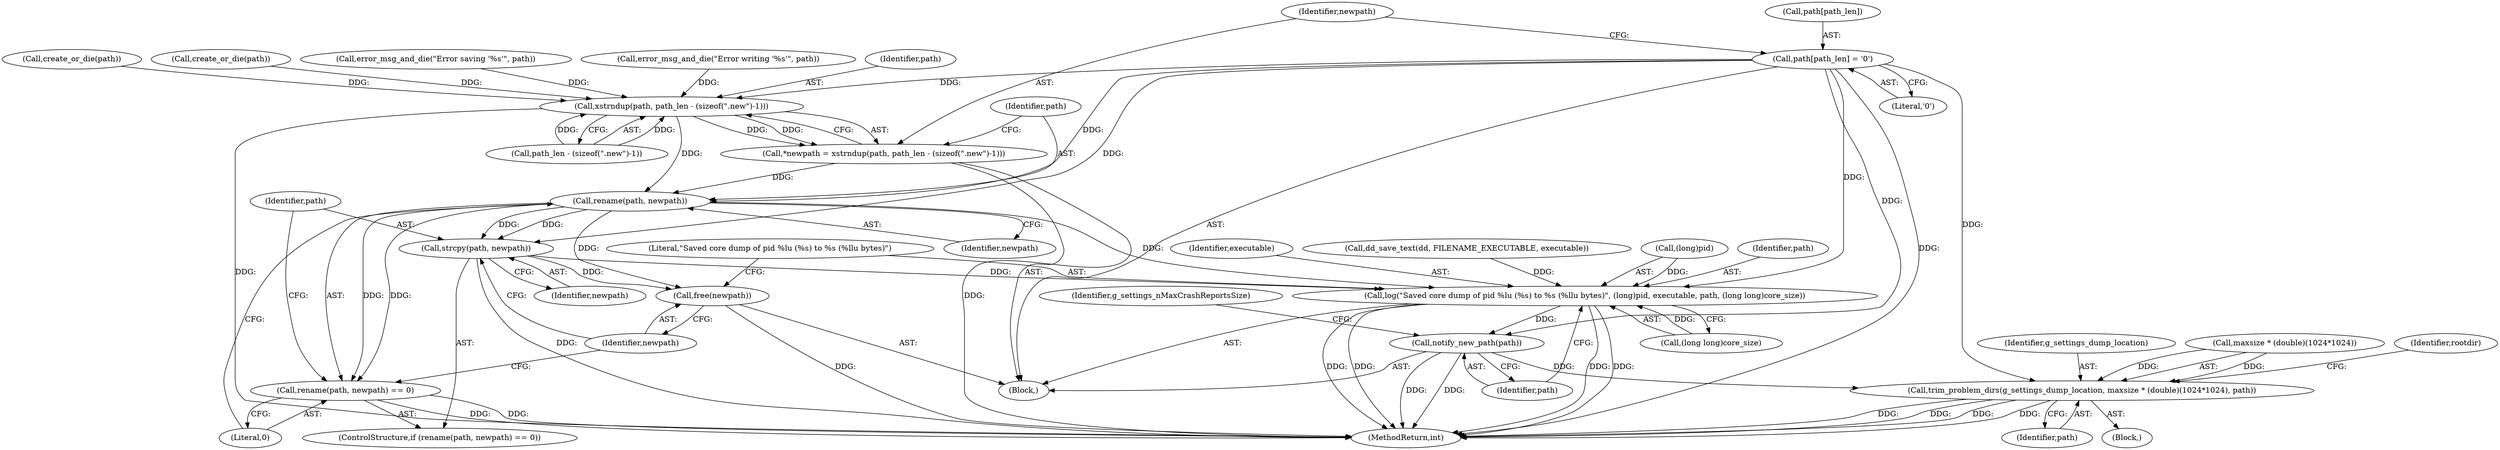digraph "0_abrt_4f2c1ddd3e3b81d2d5146b883115371f1cada9f9@array" {
"1001038" [label="(Call,path[path_len] = '\0')"];
"1001046" [label="(Call,xstrndup(path, path_len - (sizeof(\".new\")-1)))"];
"1001044" [label="(Call,*newpath = xstrndup(path, path_len - (sizeof(\".new\")-1)))"];
"1001056" [label="(Call,rename(path, newpath))"];
"1001055" [label="(Call,rename(path, newpath) == 0)"];
"1001060" [label="(Call,strcpy(path, newpath))"];
"1001063" [label="(Call,free(newpath))"];
"1001065" [label="(Call,log(\"Saved core dump of pid %lu (%s) to %s (%llu bytes)\", (long)pid, executable, path, (long long)core_size))"];
"1001075" [label="(Call,notify_new_path(path))"];
"1001093" [label="(Call,trim_problem_dirs(g_settings_dump_location, maxsize * (double)(1024*1024), path))"];
"1001046" [label="(Call,xstrndup(path, path_len - (sizeof(\".new\")-1)))"];
"1001063" [label="(Call,free(newpath))"];
"1001044" [label="(Call,*newpath = xstrndup(path, path_len - (sizeof(\".new\")-1)))"];
"1001094" [label="(Identifier,g_settings_dump_location)"];
"1001081" [label="(Block,)"];
"1001058" [label="(Identifier,newpath)"];
"1001064" [label="(Identifier,newpath)"];
"1001042" [label="(Literal,'\0')"];
"1001031" [label="(Call,error_msg_and_die(\"Error saving '%s'\", path))"];
"1001066" [label="(Literal,\"Saved core dump of pid %lu (%s) to %s (%llu bytes)\")"];
"1001070" [label="(Identifier,executable)"];
"1001061" [label="(Identifier,path)"];
"1001060" [label="(Call,strcpy(path, newpath))"];
"1000765" [label="(Call,dd_save_text(dd, FILENAME_EXECUTABLE, executable))"];
"1001062" [label="(Identifier,newpath)"];
"1000930" [label="(Call,error_msg_and_die(\"Error writing '%s'\", path))"];
"1001057" [label="(Identifier,path)"];
"1001048" [label="(Call,path_len - (sizeof(\".new\")-1))"];
"1001065" [label="(Call,log(\"Saved core dump of pid %lu (%s) to %s (%llu bytes)\", (long)pid, executable, path, (long long)core_size))"];
"1001055" [label="(Call,rename(path, newpath) == 0)"];
"1001059" [label="(Literal,0)"];
"1001079" [label="(Identifier,g_settings_nMaxCrashReportsSize)"];
"1001171" [label="(MethodReturn,int)"];
"1001038" [label="(Call,path[path_len] = '\0')"];
"1001095" [label="(Call,maxsize * (double)(1024*1024))"];
"1001067" [label="(Call,(long)pid)"];
"1001104" [label="(Identifier,rootdir)"];
"1001071" [label="(Identifier,path)"];
"1000624" [label="(Block,)"];
"1001045" [label="(Identifier,newpath)"];
"1001076" [label="(Identifier,path)"];
"1001075" [label="(Call,notify_new_path(path))"];
"1001047" [label="(Identifier,path)"];
"1001072" [label="(Call,(long long)core_size)"];
"1001054" [label="(ControlStructure,if (rename(path, newpath) == 0))"];
"1000892" [label="(Call,create_or_die(path))"];
"1001093" [label="(Call,trim_problem_dirs(g_settings_dump_location, maxsize * (double)(1024*1024), path))"];
"1001056" [label="(Call,rename(path, newpath))"];
"1001102" [label="(Identifier,path)"];
"1001010" [label="(Call,create_or_die(path))"];
"1001039" [label="(Call,path[path_len])"];
"1001038" -> "1000624"  [label="AST: "];
"1001038" -> "1001042"  [label="CFG: "];
"1001039" -> "1001038"  [label="AST: "];
"1001042" -> "1001038"  [label="AST: "];
"1001045" -> "1001038"  [label="CFG: "];
"1001038" -> "1001171"  [label="DDG: "];
"1001038" -> "1001046"  [label="DDG: "];
"1001038" -> "1001056"  [label="DDG: "];
"1001038" -> "1001060"  [label="DDG: "];
"1001038" -> "1001065"  [label="DDG: "];
"1001038" -> "1001075"  [label="DDG: "];
"1001038" -> "1001093"  [label="DDG: "];
"1001046" -> "1001044"  [label="AST: "];
"1001046" -> "1001048"  [label="CFG: "];
"1001047" -> "1001046"  [label="AST: "];
"1001048" -> "1001046"  [label="AST: "];
"1001044" -> "1001046"  [label="CFG: "];
"1001046" -> "1001171"  [label="DDG: "];
"1001046" -> "1001044"  [label="DDG: "];
"1001046" -> "1001044"  [label="DDG: "];
"1000892" -> "1001046"  [label="DDG: "];
"1001031" -> "1001046"  [label="DDG: "];
"1000930" -> "1001046"  [label="DDG: "];
"1001010" -> "1001046"  [label="DDG: "];
"1001048" -> "1001046"  [label="DDG: "];
"1001048" -> "1001046"  [label="DDG: "];
"1001046" -> "1001056"  [label="DDG: "];
"1001044" -> "1000624"  [label="AST: "];
"1001045" -> "1001044"  [label="AST: "];
"1001057" -> "1001044"  [label="CFG: "];
"1001044" -> "1001171"  [label="DDG: "];
"1001044" -> "1001056"  [label="DDG: "];
"1001056" -> "1001055"  [label="AST: "];
"1001056" -> "1001058"  [label="CFG: "];
"1001057" -> "1001056"  [label="AST: "];
"1001058" -> "1001056"  [label="AST: "];
"1001059" -> "1001056"  [label="CFG: "];
"1001056" -> "1001055"  [label="DDG: "];
"1001056" -> "1001055"  [label="DDG: "];
"1001056" -> "1001060"  [label="DDG: "];
"1001056" -> "1001060"  [label="DDG: "];
"1001056" -> "1001063"  [label="DDG: "];
"1001056" -> "1001065"  [label="DDG: "];
"1001055" -> "1001054"  [label="AST: "];
"1001055" -> "1001059"  [label="CFG: "];
"1001059" -> "1001055"  [label="AST: "];
"1001061" -> "1001055"  [label="CFG: "];
"1001064" -> "1001055"  [label="CFG: "];
"1001055" -> "1001171"  [label="DDG: "];
"1001055" -> "1001171"  [label="DDG: "];
"1001060" -> "1001054"  [label="AST: "];
"1001060" -> "1001062"  [label="CFG: "];
"1001061" -> "1001060"  [label="AST: "];
"1001062" -> "1001060"  [label="AST: "];
"1001064" -> "1001060"  [label="CFG: "];
"1001060" -> "1001171"  [label="DDG: "];
"1001060" -> "1001063"  [label="DDG: "];
"1001060" -> "1001065"  [label="DDG: "];
"1001063" -> "1000624"  [label="AST: "];
"1001063" -> "1001064"  [label="CFG: "];
"1001064" -> "1001063"  [label="AST: "];
"1001066" -> "1001063"  [label="CFG: "];
"1001063" -> "1001171"  [label="DDG: "];
"1001065" -> "1000624"  [label="AST: "];
"1001065" -> "1001072"  [label="CFG: "];
"1001066" -> "1001065"  [label="AST: "];
"1001067" -> "1001065"  [label="AST: "];
"1001070" -> "1001065"  [label="AST: "];
"1001071" -> "1001065"  [label="AST: "];
"1001072" -> "1001065"  [label="AST: "];
"1001076" -> "1001065"  [label="CFG: "];
"1001065" -> "1001171"  [label="DDG: "];
"1001065" -> "1001171"  [label="DDG: "];
"1001065" -> "1001171"  [label="DDG: "];
"1001065" -> "1001171"  [label="DDG: "];
"1001067" -> "1001065"  [label="DDG: "];
"1000765" -> "1001065"  [label="DDG: "];
"1001072" -> "1001065"  [label="DDG: "];
"1001065" -> "1001075"  [label="DDG: "];
"1001075" -> "1000624"  [label="AST: "];
"1001075" -> "1001076"  [label="CFG: "];
"1001076" -> "1001075"  [label="AST: "];
"1001079" -> "1001075"  [label="CFG: "];
"1001075" -> "1001171"  [label="DDG: "];
"1001075" -> "1001171"  [label="DDG: "];
"1001075" -> "1001093"  [label="DDG: "];
"1001093" -> "1001081"  [label="AST: "];
"1001093" -> "1001102"  [label="CFG: "];
"1001094" -> "1001093"  [label="AST: "];
"1001095" -> "1001093"  [label="AST: "];
"1001102" -> "1001093"  [label="AST: "];
"1001104" -> "1001093"  [label="CFG: "];
"1001093" -> "1001171"  [label="DDG: "];
"1001093" -> "1001171"  [label="DDG: "];
"1001093" -> "1001171"  [label="DDG: "];
"1001093" -> "1001171"  [label="DDG: "];
"1001095" -> "1001093"  [label="DDG: "];
"1001095" -> "1001093"  [label="DDG: "];
}
